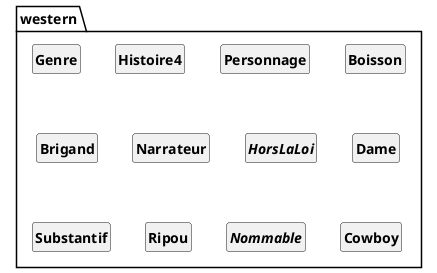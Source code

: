 @startuml
skinparam classAttributeIconSize 0
skinparam classFontStyle Bold
skinparam style strictuml
hide empty members

package western
{
'jsp si c'est comme ca qu'on fait mais ca fait un fichier stylé
ENUM western.Genre
{
}
CLASS western.Histoire4
{
}
CLASS western.Personnage
{
}
CLASS western.Boisson
{
}
CLASS western.Brigand
{
}
CLASS western.Narrateur
{
}
INTERFACE western.HorsLaLoi
{
}
CLASS western.Dame
{
}
CLASS western.Substantif
{
}
CLASS western.Ripou
{
}
INTERFACE western.Nommable
{
}
CLASS western.Cowboy
{
}
}
@enduml